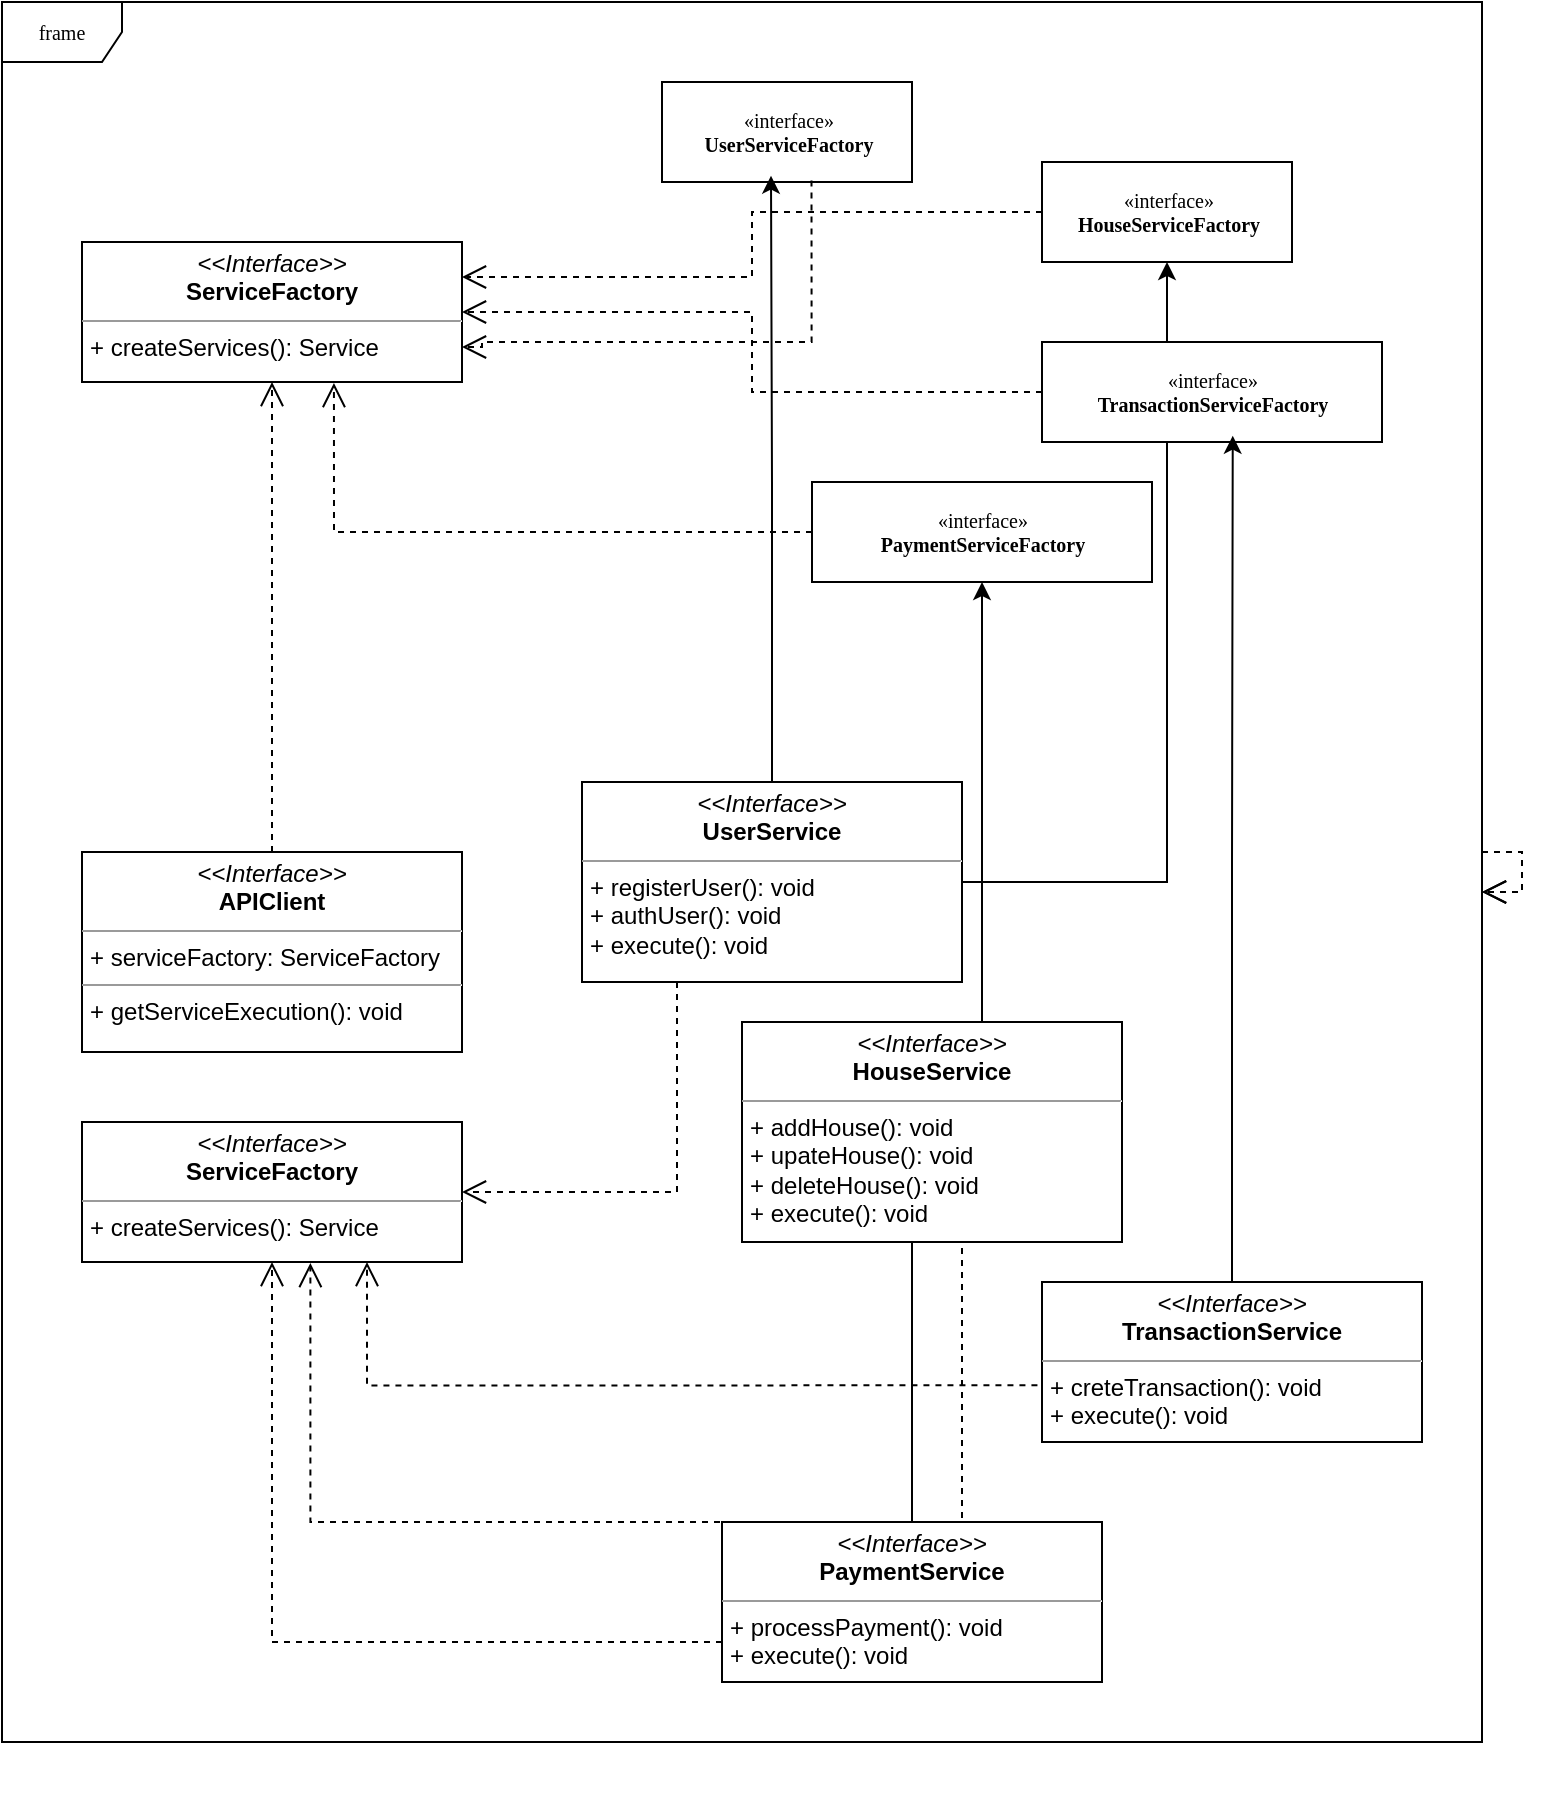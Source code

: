 <mxfile version="26.0.14">
  <diagram name="Page-1" id="c4acf3e9-155e-7222-9cf6-157b1a14988f">
    <mxGraphModel dx="1371" dy="1493" grid="1" gridSize="10" guides="1" tooltips="1" connect="1" arrows="1" fold="1" page="1" pageScale="1" pageWidth="850" pageHeight="1100" background="none" math="0" shadow="0">
      <root>
        <mxCell id="0" />
        <mxCell id="1" parent="0" />
        <mxCell id="17acba5748e5396b-1" value="frame" style="shape=umlFrame;whiteSpace=wrap;html=1;rounded=0;shadow=0;comic=0;labelBackgroundColor=none;strokeWidth=1;fontFamily=Verdana;fontSize=10;align=center;" parent="1" vertex="1">
          <mxGeometry x="20" y="20" width="740" height="870" as="geometry" />
        </mxCell>
        <mxCell id="5d2195bd80daf111-9" value="&lt;p style=&quot;margin:0px;margin-top:4px;text-align:center;&quot;&gt;&lt;i&gt;&amp;lt;&amp;lt;Interface&amp;gt;&amp;gt;&lt;/i&gt;&lt;br&gt;&lt;b&gt;TransactionService&lt;/b&gt;&lt;/p&gt;&lt;hr size=&quot;1&quot;&gt;&lt;p style=&quot;margin:0px;margin-left:4px;&quot;&gt;+ creteTransaction(): void&lt;br&gt;+ execute(): void&lt;/p&gt;" style="verticalAlign=top;align=left;overflow=fill;fontSize=12;fontFamily=Helvetica;html=1;rounded=0;shadow=0;comic=0;labelBackgroundColor=none;strokeWidth=1" parent="1" vertex="1">
          <mxGeometry x="540" y="660" width="190" height="80" as="geometry" />
        </mxCell>
        <mxCell id="4cI2nRnSkWmi6Z1Neeqi-26" style="edgeStyle=orthogonalEdgeStyle;rounded=0;orthogonalLoop=1;jettySize=auto;html=1;" edge="1" parent="1" source="5d2195bd80daf111-10" target="4cI2nRnSkWmi6Z1Neeqi-4">
          <mxGeometry relative="1" as="geometry" />
        </mxCell>
        <mxCell id="5d2195bd80daf111-10" value="&lt;p style=&quot;margin:0px;margin-top:4px;text-align:center;&quot;&gt;&lt;i&gt;&amp;lt;&amp;lt;Interface&amp;gt;&amp;gt;&lt;/i&gt;&lt;br&gt;&lt;b&gt;UserService&lt;/b&gt;&lt;/p&gt;&lt;hr size=&quot;1&quot;&gt;&lt;p style=&quot;margin:0px;margin-left:4px;&quot;&gt;+ registerUser(): void&lt;br&gt;+ authUser(): void&lt;/p&gt;&lt;p style=&quot;margin:0px;margin-left:4px;&quot;&gt;+ execute(): void&lt;/p&gt;" style="verticalAlign=top;align=left;overflow=fill;fontSize=12;fontFamily=Helvetica;html=1;rounded=0;shadow=0;comic=0;labelBackgroundColor=none;strokeWidth=1" parent="1" vertex="1">
          <mxGeometry x="310" y="410" width="190" height="100" as="geometry" />
        </mxCell>
        <mxCell id="4cI2nRnSkWmi6Z1Neeqi-25" value="" style="edgeStyle=orthogonalEdgeStyle;rounded=0;orthogonalLoop=1;jettySize=auto;html=1;entryX=0.5;entryY=1;entryDx=0;entryDy=0;" edge="1" parent="1" source="5d2195bd80daf111-11" target="4cI2nRnSkWmi6Z1Neeqi-6">
          <mxGeometry relative="1" as="geometry">
            <mxPoint x="705" y="820" as="targetPoint" />
            <Array as="points" />
          </mxGeometry>
        </mxCell>
        <mxCell id="5d2195bd80daf111-11" value="&lt;p style=&quot;margin:0px;margin-top:4px;text-align:center;&quot;&gt;&lt;i&gt;&amp;lt;&amp;lt;Interface&amp;gt;&amp;gt;&lt;/i&gt;&lt;br&gt;&lt;b&gt;PaymentService&lt;/b&gt;&lt;/p&gt;&lt;hr size=&quot;1&quot;&gt;&lt;p style=&quot;margin:0px;margin-left:4px;&quot;&gt;+ processPayment(): void&lt;br&gt;&lt;/p&gt;&lt;p style=&quot;margin:0px;margin-left:4px;&quot;&gt;+ execute(): void&lt;/p&gt;" style="verticalAlign=top;align=left;overflow=fill;fontSize=12;fontFamily=Helvetica;html=1;rounded=0;shadow=0;comic=0;labelBackgroundColor=none;strokeWidth=1" parent="1" vertex="1">
          <mxGeometry x="380" y="780" width="190" height="80" as="geometry" />
        </mxCell>
        <mxCell id="5d2195bd80daf111-12" value="&lt;p style=&quot;margin:0px;margin-top:4px;text-align:center;&quot;&gt;&lt;i&gt;&amp;lt;&amp;lt;Interface&amp;gt;&amp;gt;&lt;/i&gt;&lt;br&gt;&lt;b&gt;HouseService&lt;/b&gt;&lt;/p&gt;&lt;hr size=&quot;1&quot;&gt;&lt;p style=&quot;margin:0px;margin-left:4px;&quot;&gt;+ addHouse(): void&lt;br&gt;+ upateHouse(): void&lt;/p&gt;&lt;p style=&quot;margin:0px;margin-left:4px;&quot;&gt;+ deleteHouse(): void&lt;/p&gt;&lt;p style=&quot;margin:0px;margin-left:4px;&quot;&gt;+ execute(): void&lt;/p&gt;" style="verticalAlign=top;align=left;overflow=fill;fontSize=12;fontFamily=Helvetica;html=1;rounded=0;shadow=0;comic=0;labelBackgroundColor=none;strokeWidth=1" parent="1" vertex="1">
          <mxGeometry x="390" y="530" width="190" height="110" as="geometry" />
        </mxCell>
        <mxCell id="5d2195bd80daf111-23" style="edgeStyle=orthogonalEdgeStyle;rounded=0;html=1;dashed=1;labelBackgroundColor=none;startFill=0;endArrow=open;endFill=0;endSize=10;fontFamily=Verdana;fontSize=10;entryX=0.5;entryY=1;entryDx=0;entryDy=0;" parent="1" source="5d2195bd80daf111-19" target="4cI2nRnSkWmi6Z1Neeqi-2" edge="1">
          <mxGeometry relative="1" as="geometry">
            <Array as="points" />
            <mxPoint x="155" y="227" as="targetPoint" />
          </mxGeometry>
        </mxCell>
        <mxCell id="5d2195bd80daf111-19" value="&lt;p style=&quot;margin:0px;margin-top:4px;text-align:center;&quot;&gt;&lt;i&gt;&amp;lt;&amp;lt;Interface&amp;gt;&amp;gt;&lt;/i&gt;&lt;br&gt;&lt;b&gt;APIClient&lt;/b&gt;&lt;/p&gt;&lt;hr size=&quot;1&quot;&gt;&lt;p style=&quot;margin:0px;margin-left:4px;&quot;&gt;+ serviceFactory: ServiceFactory&lt;/p&gt;&lt;hr size=&quot;1&quot;&gt;&lt;p style=&quot;margin:0px;margin-left:4px;&quot;&gt;+ getServiceExecution(): void&lt;br&gt;&lt;/p&gt;" style="verticalAlign=top;align=left;overflow=fill;fontSize=12;fontFamily=Helvetica;html=1;rounded=0;shadow=0;comic=0;labelBackgroundColor=none;strokeWidth=1" parent="1" vertex="1">
          <mxGeometry x="60" y="445" width="190" height="100" as="geometry" />
        </mxCell>
        <mxCell id="5d2195bd80daf111-32" style="edgeStyle=orthogonalEdgeStyle;rounded=0;html=1;dashed=1;labelBackgroundColor=none;startFill=0;endArrow=open;endFill=0;endSize=10;fontFamily=Verdana;fontSize=10;exitX=0.5;exitY=1;exitDx=0;exitDy=0;entryX=0.601;entryY=1.007;entryDx=0;entryDy=0;entryPerimeter=0;" parent="1" source="5d2195bd80daf111-12" target="5d2195bd80daf111-20" edge="1">
          <mxGeometry relative="1" as="geometry">
            <Array as="points">
              <mxPoint x="500" y="780" />
              <mxPoint x="174" y="780" />
            </Array>
          </mxGeometry>
        </mxCell>
        <mxCell id="5d2195bd80daf111-20" value="&lt;p style=&quot;margin:0px;margin-top:4px;text-align:center;&quot;&gt;&lt;i&gt;&amp;lt;&amp;lt;Interface&amp;gt;&amp;gt;&lt;/i&gt;&lt;br&gt;&lt;b&gt;ServiceFactory&lt;/b&gt;&lt;/p&gt;&lt;hr size=&quot;1&quot;&gt;&lt;p style=&quot;margin:0px;margin-left:4px;&quot;&gt;+ createServices(): Service&lt;/p&gt;" style="verticalAlign=top;align=left;overflow=fill;fontSize=12;fontFamily=Helvetica;html=1;rounded=0;shadow=0;comic=0;labelBackgroundColor=none;strokeWidth=1" parent="1" vertex="1">
          <mxGeometry x="60" y="580" width="190" height="70" as="geometry" />
        </mxCell>
        <mxCell id="4cI2nRnSkWmi6Z1Neeqi-2" value="&lt;p style=&quot;margin:0px;margin-top:4px;text-align:center;&quot;&gt;&lt;i&gt;&amp;lt;&amp;lt;Interface&amp;gt;&amp;gt;&lt;/i&gt;&lt;br&gt;&lt;b&gt;ServiceFactory&lt;/b&gt;&lt;/p&gt;&lt;hr size=&quot;1&quot;&gt;&lt;p style=&quot;margin:0px;margin-left:4px;&quot;&gt;+ createServices(): Service&lt;/p&gt;" style="verticalAlign=top;align=left;overflow=fill;fontSize=12;fontFamily=Helvetica;html=1;rounded=0;shadow=0;comic=0;labelBackgroundColor=none;strokeWidth=1" vertex="1" parent="1">
          <mxGeometry x="60" y="140" width="190" height="70" as="geometry" />
        </mxCell>
        <mxCell id="4cI2nRnSkWmi6Z1Neeqi-3" value="«interface»&lt;br&gt;&lt;b&gt;UserServiceFactory&lt;/b&gt;" style="html=1;rounded=0;shadow=0;comic=0;labelBackgroundColor=none;strokeWidth=1;fontFamily=Verdana;fontSize=10;align=center;" vertex="1" parent="1">
          <mxGeometry x="350" y="60" width="125" height="50" as="geometry" />
        </mxCell>
        <mxCell id="4cI2nRnSkWmi6Z1Neeqi-4" value="«interface»&lt;br&gt;&lt;b&gt;HouseServiceFactory&lt;/b&gt;" style="html=1;rounded=0;shadow=0;comic=0;labelBackgroundColor=none;strokeWidth=1;fontFamily=Verdana;fontSize=10;align=center;" vertex="1" parent="1">
          <mxGeometry x="540" y="100" width="125" height="50" as="geometry" />
        </mxCell>
        <mxCell id="4cI2nRnSkWmi6Z1Neeqi-5" value="«interface»&lt;br&gt;&lt;b&gt;TransactionServiceFactory&lt;/b&gt;" style="html=1;rounded=0;shadow=0;comic=0;labelBackgroundColor=none;strokeWidth=1;fontFamily=Verdana;fontSize=10;align=center;" vertex="1" parent="1">
          <mxGeometry x="540" y="190" width="170" height="50" as="geometry" />
        </mxCell>
        <mxCell id="4cI2nRnSkWmi6Z1Neeqi-6" value="«interface»&lt;br&gt;&lt;b&gt;PaymentServiceFactory&lt;/b&gt;" style="html=1;rounded=0;shadow=0;comic=0;labelBackgroundColor=none;strokeWidth=1;fontFamily=Verdana;fontSize=10;align=center;" vertex="1" parent="1">
          <mxGeometry x="425" y="260" width="170" height="50" as="geometry" />
        </mxCell>
        <mxCell id="4cI2nRnSkWmi6Z1Neeqi-7" style="edgeStyle=orthogonalEdgeStyle;rounded=0;html=1;labelBackgroundColor=none;startFill=0;endArrow=open;endFill=0;endSize=10;fontFamily=Verdana;fontSize=10;dashed=1;" edge="1" parent="1" source="17acba5748e5396b-1" target="17acba5748e5396b-1">
          <mxGeometry relative="1" as="geometry">
            <mxPoint x="260" y="167.059" as="sourcePoint" />
            <mxPoint x="423" y="120" as="targetPoint" />
          </mxGeometry>
        </mxCell>
        <mxCell id="4cI2nRnSkWmi6Z1Neeqi-8" style="edgeStyle=orthogonalEdgeStyle;rounded=0;html=1;dashed=1;labelBackgroundColor=none;startFill=0;endArrow=open;endFill=0;endSize=10;fontFamily=Verdana;fontSize=10;" edge="1" parent="1" source="17acba5748e5396b-1" target="17acba5748e5396b-1">
          <mxGeometry relative="1" as="geometry">
            <Array as="points" />
            <mxPoint x="260" y="530" as="sourcePoint" />
            <mxPoint x="430" y="290" as="targetPoint" />
          </mxGeometry>
        </mxCell>
        <mxCell id="4cI2nRnSkWmi6Z1Neeqi-10" style="edgeStyle=orthogonalEdgeStyle;rounded=0;html=1;dashed=1;labelBackgroundColor=none;startFill=0;endArrow=open;endFill=0;endSize=10;fontFamily=Verdana;fontSize=10;entryX=0.663;entryY=1.007;entryDx=0;entryDy=0;entryPerimeter=0;exitX=0;exitY=0.5;exitDx=0;exitDy=0;" edge="1" parent="1" source="4cI2nRnSkWmi6Z1Neeqi-6" target="4cI2nRnSkWmi6Z1Neeqi-2">
          <mxGeometry relative="1" as="geometry">
            <Array as="points" />
            <mxPoint x="165" y="455" as="sourcePoint" />
            <mxPoint x="165" y="220" as="targetPoint" />
          </mxGeometry>
        </mxCell>
        <mxCell id="4cI2nRnSkWmi6Z1Neeqi-11" style="edgeStyle=orthogonalEdgeStyle;rounded=0;html=1;dashed=1;labelBackgroundColor=none;startFill=0;endArrow=open;endFill=0;endSize=10;fontFamily=Verdana;fontSize=10;" edge="1" parent="1" source="4cI2nRnSkWmi6Z1Neeqi-5" target="4cI2nRnSkWmi6Z1Neeqi-2">
          <mxGeometry relative="1" as="geometry">
            <Array as="points" />
            <mxPoint x="435" y="295" as="sourcePoint" />
            <mxPoint x="196" y="220" as="targetPoint" />
          </mxGeometry>
        </mxCell>
        <mxCell id="4cI2nRnSkWmi6Z1Neeqi-12" style="edgeStyle=orthogonalEdgeStyle;rounded=0;html=1;dashed=1;labelBackgroundColor=none;startFill=0;endArrow=open;endFill=0;endSize=10;fontFamily=Verdana;fontSize=10;entryX=1;entryY=0.25;entryDx=0;entryDy=0;" edge="1" parent="1" source="4cI2nRnSkWmi6Z1Neeqi-4" target="4cI2nRnSkWmi6Z1Neeqi-2">
          <mxGeometry relative="1" as="geometry">
            <Array as="points" />
            <mxPoint x="550" y="225" as="sourcePoint" />
            <mxPoint x="260" y="185" as="targetPoint" />
          </mxGeometry>
        </mxCell>
        <mxCell id="4cI2nRnSkWmi6Z1Neeqi-13" style="edgeStyle=orthogonalEdgeStyle;rounded=0;html=1;dashed=1;labelBackgroundColor=none;startFill=0;endArrow=open;endFill=0;endSize=10;fontFamily=Verdana;fontSize=10;entryX=1;entryY=0.75;entryDx=0;entryDy=0;exitX=0.598;exitY=0.986;exitDx=0;exitDy=0;exitPerimeter=0;" edge="1" parent="1" source="4cI2nRnSkWmi6Z1Neeqi-3" target="4cI2nRnSkWmi6Z1Neeqi-2">
          <mxGeometry relative="1" as="geometry">
            <Array as="points">
              <mxPoint x="425" y="190" />
              <mxPoint x="260" y="190" />
              <mxPoint x="260" y="192" />
            </Array>
            <mxPoint x="640" y="135" as="sourcePoint" />
            <mxPoint x="260" y="168" as="targetPoint" />
          </mxGeometry>
        </mxCell>
        <mxCell id="4cI2nRnSkWmi6Z1Neeqi-19" style="edgeStyle=orthogonalEdgeStyle;rounded=0;html=1;dashed=1;labelBackgroundColor=none;startFill=0;endArrow=open;endFill=0;endSize=10;fontFamily=Verdana;fontSize=10;entryX=0.75;entryY=1;entryDx=0;entryDy=0;exitX=-0.012;exitY=0.646;exitDx=0;exitDy=0;exitPerimeter=0;" edge="1" parent="1" source="5d2195bd80daf111-9" target="5d2195bd80daf111-20">
          <mxGeometry relative="1" as="geometry">
            <Array as="points">
              <mxPoint x="203" y="712" />
            </Array>
            <mxPoint x="260" y="590" as="sourcePoint" />
            <mxPoint x="415" y="560" as="targetPoint" />
          </mxGeometry>
        </mxCell>
        <mxCell id="4cI2nRnSkWmi6Z1Neeqi-20" style="edgeStyle=orthogonalEdgeStyle;rounded=0;html=1;dashed=1;labelBackgroundColor=none;startFill=0;endArrow=open;endFill=0;endSize=10;fontFamily=Verdana;fontSize=10;" edge="1" parent="1" source="5d2195bd80daf111-11" target="5d2195bd80daf111-20">
          <mxGeometry relative="1" as="geometry">
            <Array as="points">
              <mxPoint x="155" y="840" />
            </Array>
            <mxPoint x="150" y="660" as="sourcePoint" />
            <mxPoint x="465" y="960" as="targetPoint" />
          </mxGeometry>
        </mxCell>
        <mxCell id="4cI2nRnSkWmi6Z1Neeqi-22" style="edgeStyle=orthogonalEdgeStyle;rounded=0;html=1;dashed=1;labelBackgroundColor=none;startFill=0;endArrow=open;endFill=0;endSize=10;fontFamily=Verdana;fontSize=10;exitX=0.25;exitY=1;exitDx=0;exitDy=0;" edge="1" parent="1" source="5d2195bd80daf111-10" target="5d2195bd80daf111-20">
          <mxGeometry relative="1" as="geometry">
            <Array as="points">
              <mxPoint x="358" y="615" />
            </Array>
            <mxPoint x="260" y="590" as="sourcePoint" />
            <mxPoint x="415" y="560" as="targetPoint" />
          </mxGeometry>
        </mxCell>
        <mxCell id="4cI2nRnSkWmi6Z1Neeqi-28" style="edgeStyle=orthogonalEdgeStyle;rounded=0;orthogonalLoop=1;jettySize=auto;html=1;entryX=0.436;entryY=0.937;entryDx=0;entryDy=0;entryPerimeter=0;" edge="1" parent="1" source="5d2195bd80daf111-10" target="4cI2nRnSkWmi6Z1Neeqi-3">
          <mxGeometry relative="1" as="geometry" />
        </mxCell>
        <mxCell id="4cI2nRnSkWmi6Z1Neeqi-29" style="edgeStyle=orthogonalEdgeStyle;rounded=0;orthogonalLoop=1;jettySize=auto;html=1;entryX=0.561;entryY=0.937;entryDx=0;entryDy=0;entryPerimeter=0;" edge="1" parent="1" source="5d2195bd80daf111-9" target="4cI2nRnSkWmi6Z1Neeqi-5">
          <mxGeometry relative="1" as="geometry" />
        </mxCell>
        <mxCell id="4cI2nRnSkWmi6Z1Neeqi-30" value="&amp;nbsp; &amp;nbsp;&amp;nbsp;" style="text;html=1;align=center;verticalAlign=middle;resizable=0;points=[];autosize=1;strokeColor=none;fillColor=none;" vertex="1" parent="1">
          <mxGeometry x="690" y="898" width="40" height="30" as="geometry" />
        </mxCell>
      </root>
    </mxGraphModel>
  </diagram>
</mxfile>

